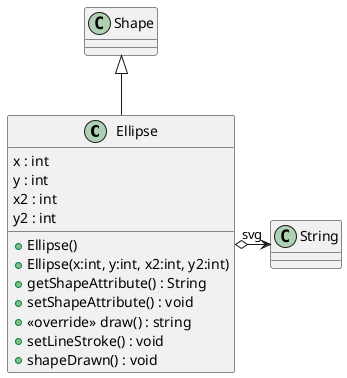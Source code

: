@startuml
class Ellipse {
    x : int
    y : int
    x2 : int
    y2 : int
    + Ellipse()
    + Ellipse(x:int, y:int, x2:int, y2:int)
    + getShapeAttribute() : String
    + setShapeAttribute() : void
    + <<override>> draw() : string
    + setLineStroke() : void
    + shapeDrawn() : void
}
Shape <|-- Ellipse
Ellipse o-> "svg" String
@enduml
